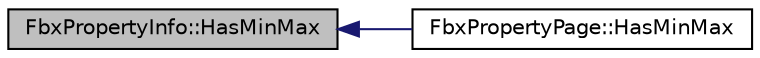 digraph "FbxPropertyInfo::HasMinMax"
{
  edge [fontname="Helvetica",fontsize="10",labelfontname="Helvetica",labelfontsize="10"];
  node [fontname="Helvetica",fontsize="10",shape=record];
  rankdir="LR";
  Node64 [label="FbxPropertyInfo::HasMinMax",height=0.2,width=0.4,color="black", fillcolor="grey75", style="filled", fontcolor="black"];
  Node64 -> Node65 [dir="back",color="midnightblue",fontsize="10",style="solid",fontname="Helvetica"];
  Node65 [label="FbxPropertyPage::HasMinMax",height=0.2,width=0.4,color="black", fillcolor="white", style="filled",URL="$class_fbx_property_page.html#a3d7bbffaca7c15324947766e62f6f6ba"];
}
